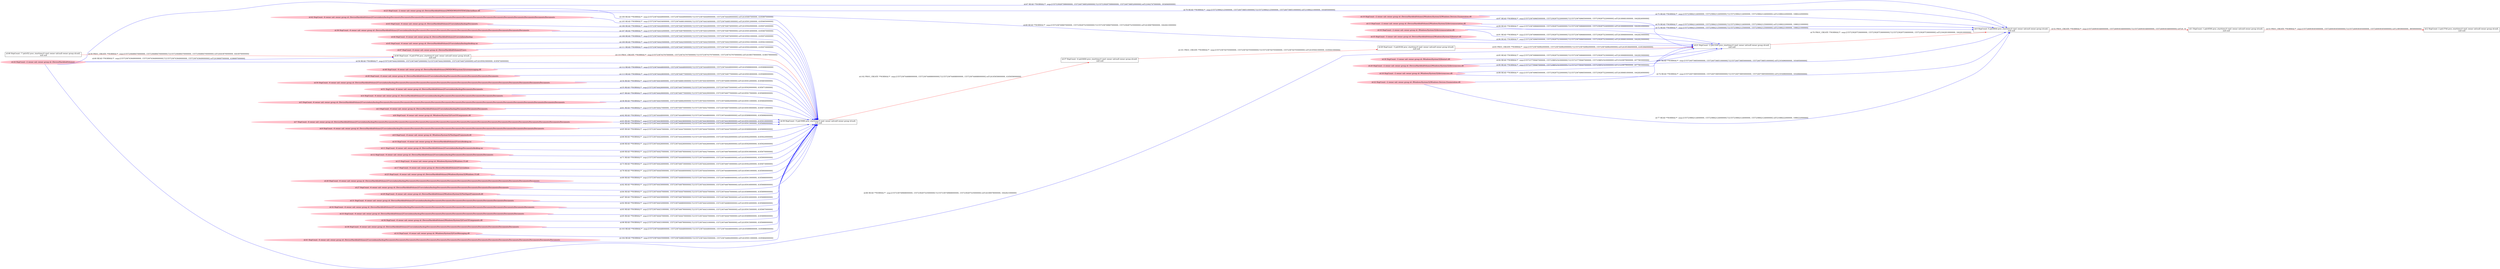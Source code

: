 digraph  {
rankdir=LR
"0"[color=black,label="id:0 HopCount: 0 pid:6844 proc_starttime:0 cmd: owner uid:null owner group id:null,\n null null", shape=box,style=solid];
"1"[color=black,label="id:1 HopCount: 1 pid:6500 proc_starttime:0 cmd: owner uid:null owner group id:null,\n null null", shape=box,style=solid];
"0" -> "1" [id=52,__obj="PROC_CREATE"color=red,label="id:52 PROC_CREATE **NORMAL**  seqs:[1557240930346000000, 1557240930346000000] T:[1557240930346000000, 1557240930346000000] relT:[0, 0]",style=solid];
"2"[color=black,label="id:2 HopCount: 2 pid:3744 proc_starttime:0 cmd: owner uid:null owner group id:null,\n null null", shape=box,style=solid];
"1" -> "2" [id=53,__obj="PROC_CREATE"color=red,label="id:53 PROC_CREATE **NORMAL**  seqs:[1557240939305000000, 1557240939305000000] T:[1557240939305000000, 1557240939305000000] relT:[-8959000000, -8959000000]",style=solid];
"50"[color=pink,label="id:50 HopCount: -6 owner uid: owner group id: /Device/HarddiskVolume2/Users/admin/backup/Documents/Documents/Documents/Documents/Documents/Documents/Documents/Documents/Documents/Documents/Documents/Documents/Documents/Documents/Documents ", shape=oval,style=filled];
"39"[color=black,label="id:39 HopCount: -5 pid:5096 proc_starttime:0 cmd: owner uid:null owner group id:null,\n null null", shape=box,style=solid];
"50" -> "39" [id=54,__obj="READ"color=blue,label="id:54 READ **NORMAL**  seqs:[1557236744434000000, 1557236744681000000] T:[1557236744434000000, 1557236744681000000] relT:[4185912000000, 4185665000000]",style=solid];
"51"[color=pink,label="id:51 HopCount: -6 owner uid: owner group id: /Device/HarddiskVolume2/Users/admin/backup/Documents/Documents ", shape=oval,style=filled];
"51" -> "39" [id=55,__obj="READ"color=blue,label="id:55 READ **NORMAL**  seqs:[1557236744426000000, 1557236744675000000] T:[1557236744426000000, 1557236744675000000] relT:[4185920000000, 4185671000000]",style=solid];
"24"[color=pink,label="id:24 HopCount: -2 owner uid: owner group id: /Device/HarddiskVolume2 ", shape=oval,style=filled];
"24" -> "39" [id=56,__obj="READ"color=blue,label="id:56 READ **NORMAL**  seqs:[1557236744423000000, 1557236744672000000] T:[1557236744423000000, 1557236744672000000] relT:[4185923000000, 4185674000000]",style=solid];
"4"[color=pink,label="id:4 HopCount: -6 owner uid: owner group id: /Device/HarddiskVolume2/Users/admin/backup/Documents/Documents/Documents/Documents/Documents/Documents ", shape=oval,style=filled];
"4" -> "39" [id=57,__obj="READ"color=blue,label="id:57 READ **NORMAL**  seqs:[1557236744429000000, 1557236744677000000] T:[1557236744429000000, 1557236744677000000] relT:[4185917000000, 4185669000000]",style=solid];
"5"[color=pink,label="id:5 HopCount: -6 owner uid: owner group id: /Device/HarddiskVolume2/Users/admin/backup/Documents/Documents/Documents/Documents/Documents/Documents/Documents/Documents/Documents/Documents/Documents/Documents/Documents/Documents/Documents/Documents/Documents/Documents ", shape=oval,style=filled];
"5" -> "39" [id=58,__obj="READ"color=blue,label="id:58 READ **NORMAL**  seqs:[1557236744435000000, 1557236744682000000] T:[1557236744435000000, 1557236744682000000] relT:[4185911000000, 4185664000000]",style=solid];
"46"[color=black,label="id:46 HopCount: -7 pid:452 proc_starttime:0 cmd: owner uid:null owner group id:null,\n null null", shape=box,style=solid];
"40"[color=black,label="id:40 HopCount: -6 pid:4704 proc_starttime:0 cmd: owner uid:null owner group id:null,\n null null", shape=box,style=solid];
"46" -> "40" [id=59,__obj="PROC_CREATE"color=red,label="id:59 PROC_CREATE **NORMAL**  seqs:[1557236486470000000, 1557236486470000000] T:[1557236486470000000, 1557236486470000000] relT:[4443876000000, 4443876000000]",style=solid];
"24" -> "40" [id=60,__obj="READ"color=blue,label="id:60 READ **NORMAL**  seqs:[1557236743649000000, 1557236743649000000] T:[1557236743649000000, 1557236743649000000] relT:[4186697000000, 4186697000000]",style=solid];
"3"[color=pink,label="id:3 HopCount: -6 owner uid: owner group id: /Device/HarddiskVolume2/Users/admin/backup/Documents/Documents/Documents ", shape=oval,style=filled];
"3" -> "39" [id=61,__obj="READ"color=blue,label="id:61 READ **NORMAL**  seqs:[1557236744427000000, 1557236744675000000] T:[1557236744427000000, 1557236744675000000] relT:[4185919000000, 4185671000000]",style=solid];
"6"[color=pink,label="id:6 HopCount: -6 owner uid: owner group id: /Windows/System32/CoreUIComponents.dll ", shape=oval,style=filled];
"6" -> "39" [id=62,__obj="READ"color=blue,label="id:62 READ **NORMAL**  seqs:[1557236744448000000, 1557236744448000000] T:[1557236744448000000, 1557236744448000000] relT:[4185898000000, 4185898000000]",style=solid];
"7"[color=pink,label="id:7 HopCount: -6 owner uid: owner group id: /Device/HarddiskVolume2/Users/admin/backup/Documents/Documents/Documents/Documents/Documents/Documents/Documents/Documents/Documents/Documents/Documents/Documents/Documents/Documents/Documents/Documents/Documents/Documents/Documents ", shape=oval,style=filled];
"7" -> "39" [id=63,__obj="READ"color=blue,label="id:63 READ **NORMAL**  seqs:[1557236744436000000, 1557236744436000000] T:[1557236744436000000, 1557236744436000000] relT:[4185910000000, 4185910000000]",style=solid];
"8"[color=pink,label="id:8 HopCount: -6 owner uid: owner group id: /Device/HarddiskVolume2/Users/admin/backup/Documents/Documents/Documents/Documents/Documents/Documents/Documents/Documents/Documents/Documents/Documents/Documents/Documents/Documents ", shape=oval,style=filled];
"8" -> "39" [id=64,__obj="READ"color=blue,label="id:64 READ **NORMAL**  seqs:[1557236744433000000, 1557236744680000000] T:[1557236744433000000, 1557236744680000000] relT:[4185913000000, 4185666000000]",style=solid];
"9"[color=pink,label="id:9 HopCount: -6 owner uid: owner group id: /Windows/System32/TextInputFramework.dll ", shape=oval,style=filled];
"9" -> "39" [id=65,__obj="READ"color=blue,label="id:65 READ **NORMAL**  seqs:[1557236744447000000, 1557236744447000000] T:[1557236744447000000, 1557236744447000000] relT:[4185899000000, 4185899000000]",style=solid];
"10"[color=pink,label="id:10 HopCount: -6 owner uid: owner group id: /Device/HarddiskVolume2/Users/desktop.ini ", shape=oval,style=filled];
"10" -> "39" [id=66,__obj="READ"color=blue,label="id:66 READ **NORMAL**  seqs:[1557236744424000000, 1557236744424000000] T:[1557236744424000000, 1557236744424000000] relT:[4185922000000, 4185922000000]",style=solid];
"24" -> "0" [id=67,__obj="READ"color=blue,label="id:67 READ **NORMAL**  seqs:[1557239287599000000, 1557240736852000000] T:[1557239287599000000, 1557240736852000000] relT:[1642747000000, 193494000000]",style=solid];
"11"[color=pink,label="id:11 HopCount: -6 owner uid: owner group id: /Device/HarddiskVolume2/Users/admin/backup/Documents/desktop.ini ", shape=oval,style=filled];
"11" -> "39" [id=68,__obj="READ"color=blue,label="id:68 READ **NORMAL**  seqs:[1557236744426000000, 1557236744426000000] T:[1557236744426000000, 1557236744426000000] relT:[4185920000000, 4185920000000]",style=solid];
"12"[color=pink,label="id:12 HopCount: -6 owner uid: owner group id: /Device/HarddiskVolume2/Users/admin/backup/Documents/Documents/Documents/Documents ", shape=oval,style=filled];
"12" -> "39" [id=69,__obj="READ"color=blue,label="id:69 READ **NORMAL**  seqs:[1557236744427000000, 1557236744676000000] T:[1557236744427000000, 1557236744676000000] relT:[4185919000000, 4185670000000]",style=solid];
"13"[color=pink,label="id:13 HopCount: -2 owner uid: owner group id: /Device/HarddiskVolume2/Windows/System32/deviceassociation.dll ", shape=oval,style=filled];
"13" -> "0" [id=70,__obj="READ"color=blue,label="id:70 READ **NORMAL**  seqs:[1557239842124000000, 1557239842125000000] T:[1557239842124000000, 1557239842125000000] relT:[1088222000000, 1088221000000]",style=solid];
"15"[color=pink,label="id:15 HopCount: -6 owner uid: owner group id: /Windows/System32/Windows.UI.dll ", shape=oval,style=filled];
"15" -> "39" [id=71,__obj="READ"color=blue,label="id:71 READ **NORMAL**  seqs:[1557236744446000000, 1557236744446000000] T:[1557236744446000000, 1557236744446000000] relT:[4185900000000, 4185900000000]",style=solid];
"16"[color=pink,label="id:16 HopCount: -2 owner uid: owner group id: /Windows/System32/deviceassociation.dll ", shape=oval,style=filled];
"16" -> "0" [id=72,__obj="READ"color=blue,label="id:72 READ **NORMAL**  seqs:[1557239842125000000, 1557239842125000000] T:[1557239842125000000, 1557239842125000000] relT:[1088221000000, 1088221000000]",style=solid];
"17"[color=pink,label="id:17 HopCount: -6 owner uid: owner group id: /Device/HarddiskVolume2/Users/admin ", shape=oval,style=filled];
"17" -> "39" [id=73,__obj="READ"color=blue,label="id:73 READ **NORMAL**  seqs:[1557236744424000000, 1557236744673000000] T:[1557236744424000000, 1557236744673000000] relT:[4185922000000, 4185673000000]",style=solid];
"18"[color=pink,label="id:18 HopCount: -2 owner uid: owner group id: /Windows/System32/deviceaccess.dll ", shape=oval,style=filled];
"18" -> "0" [id=74,__obj="READ"color=blue,label="id:74 READ **NORMAL**  seqs:[1557240736850000000, 1557240736850000000] T:[1557240736850000000, 1557240736850000000] relT:[193496000000, 193496000000]",style=solid];
"19"[color=pink,label="id:19 HopCount: -2 owner uid: owner group id: /Device/HarddiskVolume2/Windows/System32/Windows.Devices.Enumeration.dll ", shape=oval,style=filled];
"19" -> "0" [id=75,__obj="READ"color=blue,label="id:75 READ **NORMAL**  seqs:[1557239842124000000, 1557239842124000000] T:[1557239842124000000, 1557239842124000000] relT:[1088222000000, 1088222000000]",style=solid];
"21"[color=black,label="id:21 HopCount: -2 pid:5500 proc_starttime:0 cmd: owner uid:null owner group id:null,\n null null", shape=box,style=solid];
"21" -> "0" [id=76,__obj="PROC_CREATE"color=red,label="id:76 PROC_CREATE **NORMAL**  seqs:[1557239287536000000, 1557239287536000000] T:[1557239287536000000, 1557239287536000000] relT:[1642810000000, 1642810000000]",style=solid];
"22"[color=pink,label="id:22 HopCount: -2 owner uid: owner group id: /Windows/System32/Windows.Devices.Enumeration.dll ", shape=oval,style=filled];
"22" -> "0" [id=77,__obj="READ"color=blue,label="id:77 READ **NORMAL**  seqs:[1557239842124000000, 1557239842124000000] T:[1557239842124000000, 1557239842124000000] relT:[1088222000000, 1088222000000]",style=solid];
"23"[color=pink,label="id:23 HopCount: -2 owner uid: owner group id: /Device/HarddiskVolume2/WINDOWS/SYSTEM32/kernelbase.dll ", shape=oval,style=filled];
"23" -> "0" [id=78,__obj="READ"color=blue,label="id:78 READ **NORMAL**  seqs:[1557239842125000000, 1557240736851000000] T:[1557239842125000000, 1557240736851000000] relT:[1088221000000, 193495000000]",style=solid];
"25"[color=pink,label="id:25 HopCount: -6 owner uid: owner group id: /Device/HarddiskVolume2/Windows/System32/Windows.UI.dll ", shape=oval,style=filled];
"25" -> "39" [id=79,__obj="READ"color=blue,label="id:79 READ **NORMAL**  seqs:[1557236744445000000, 1557236744446000000] T:[1557236744445000000, 1557236744446000000] relT:[4185901000000, 4185900000000]",style=solid];
"26"[color=pink,label="id:26 HopCount: -6 owner uid: owner group id: /Device/HarddiskVolume2/Users/admin/backup/Documents/Documents/Documents/Documents/Documents/Documents/Documents/Documents/Documents/Documents/Documents/Documents/Documents ", shape=oval,style=filled];
"26" -> "39" [id=80,__obj="READ"color=blue,label="id:80 READ **NORMAL**  seqs:[1557236744433000000, 1557236744680000000] T:[1557236744433000000, 1557236744680000000] relT:[4185913000000, 4185666000000]",style=solid];
"20"[color=pink,label="id:20 HopCount: -2 owner uid: owner group id: /Device/HarddiskVolume2/Windows/System32/deviceaccess.dll ", shape=oval,style=filled];
"20" -> "0" [id=81,__obj="READ"color=blue,label="id:81 READ **NORMAL**  seqs:[1557240736850000000, 1557240736851000000] T:[1557240736850000000, 1557240736851000000] relT:[193496000000, 193495000000]",style=solid];
"27"[color=pink,label="id:27 HopCount: -6 owner uid: owner group id: /Device/HarddiskVolume2/Users/admin/backup/Documents/Documents/Documents/Documents/Documents/Documents/Documents ", shape=oval,style=filled];
"27" -> "39" [id=82,__obj="READ"color=blue,label="id:82 READ **NORMAL**  seqs:[1557236744430000000, 1557236744678000000] T:[1557236744430000000, 1557236744678000000] relT:[4185916000000, 4185668000000]",style=solid];
"28"[color=black,label="id:28 HopCount: -3 pid:8164 proc_starttime:0 cmd: owner uid:null owner group id:null,\n null null", shape=box,style=solid];
"28" -> "21" [id=83,__obj="PROC_CREATE"color=red,label="id:83 PROC_CREATE **NORMAL**  seqs:[1557236744962000000, 1557236744962000000] T:[1557236744962000000, 1557236744962000000] relT:[4185384000000, 4185384000000]",style=solid];
"29"[color=pink,label="id:29 HopCount: -6 owner uid: owner group id: /Device/HarddiskVolume2/Windows/System32/TextInputFramework.dll ", shape=oval,style=filled];
"29" -> "39" [id=84,__obj="READ"color=blue,label="id:84 READ **NORMAL**  seqs:[1557236744447000000, 1557236744447000000] T:[1557236744447000000, 1557236744447000000] relT:[4185899000000, 4185899000000]",style=solid];
"30"[color=pink,label="id:30 HopCount: -3 owner uid: owner group id: /Windows/System32/biwinrt.dll ", shape=oval,style=filled];
"30" -> "21" [id=85,__obj="READ"color=blue,label="id:85 READ **NORMAL**  seqs:[1557236749666000000, 1557239287523000000] T:[1557236749666000000, 1557239287523000000] relT:[4180680000000, 1642823000000]",style=solid];
"24" -> "21" [id=86,__obj="READ"color=blue,label="id:86 READ **NORMAL**  seqs:[1557236749668000000, 1557239287525000000] T:[1557236749668000000, 1557239287525000000] relT:[4180678000000, 1642821000000]",style=solid];
"31"[color=pink,label="id:31 HopCount: -6 owner uid: owner group id: /Device/HarddiskVolume2/Users/admin/backup/Documents/Documents/Documents/Documents/Documents/Documents/Documents/Documents ", shape=oval,style=filled];
"31" -> "39" [id=87,__obj="READ"color=blue,label="id:87 READ **NORMAL**  seqs:[1557236744430000000, 1557236744678000000] T:[1557236744430000000, 1557236744678000000] relT:[4185916000000, 4185668000000]",style=solid];
"22" -> "21" [id=88,__obj="READ"color=blue,label="id:88 READ **NORMAL**  seqs:[1557236749665000000, 1557239287522000000] T:[1557236749665000000, 1557239287522000000] relT:[4180681000000, 1642824000000]",style=solid];
"23" -> "21" [id=89,__obj="READ"color=blue,label="id:89 READ **NORMAL**  seqs:[1557236749667000000, 1557239287525000000] T:[1557236749667000000, 1557239287525000000] relT:[4180679000000, 1642821000000]",style=solid];
"18" -> "21" [id=90,__obj="READ"color=blue,label="id:90 READ **NORMAL**  seqs:[1557237709467000000, 1557238852543000000] T:[1557237709467000000, 1557238852543000000] relT:[3220879000000, 2077803000000]",style=solid];
"16" -> "21" [id=91,__obj="READ"color=blue,label="id:91 READ **NORMAL**  seqs:[1557236749666000000, 1557239287523000000] T:[1557236749666000000, 1557239287523000000] relT:[4180680000000, 1642823000000]",style=solid];
"32"[color=pink,label="id:32 HopCount: -6 owner uid: owner group id: /Device/HarddiskVolume2/Users/admin/backup/Documents/Documents/Documents/Documents/Documents/Documents/Documents/Documents/Documents/Documents/Documents/Documents ", shape=oval,style=filled];
"32" -> "39" [id=92,__obj="READ"color=blue,label="id:92 READ **NORMAL**  seqs:[1557236744432000000, 1557236744680000000] T:[1557236744432000000, 1557236744680000000] relT:[4185914000000, 4185666000000]",style=solid];
"33"[color=pink,label="id:33 HopCount: -6 owner uid: owner group id: /Device/HarddiskVolume2/Users/admin/backup/Documents/Documents/Documents/Documents/Documents/Documents/Documents/Documents/Documents/Documents ", shape=oval,style=filled];
"33" -> "39" [id=93,__obj="READ"color=blue,label="id:93 READ **NORMAL**  seqs:[1557236744431000000, 1557236744679000000] T:[1557236744431000000, 1557236744679000000] relT:[4185915000000, 4185667000000]",style=solid];
"20" -> "21" [id=94,__obj="READ"color=blue,label="id:94 READ **NORMAL**  seqs:[1557237709467000000, 1557238852543000000] T:[1557237709467000000, 1557238852543000000] relT:[3220879000000, 2077803000000]",style=solid];
"34"[color=pink,label="id:34 HopCount: -6 owner uid: owner group id: /Device/HarddiskVolume2/Windows/System32/CoreUIComponents.dll ", shape=oval,style=filled];
"34" -> "39" [id=95,__obj="READ"color=blue,label="id:95 READ **NORMAL**  seqs:[1557236744447000000, 1557236744447000000] T:[1557236744447000000, 1557236744447000000] relT:[4185899000000, 4185899000000]",style=solid];
"35"[color=pink,label="id:35 HopCount: -3 owner uid: owner group id: /Device/HarddiskVolume2/Windows/System32/biwinrt.dll ", shape=oval,style=filled];
"35" -> "21" [id=96,__obj="READ"color=blue,label="id:96 READ **NORMAL**  seqs:[1557236749665000000, 1557239287523000000] T:[1557236749665000000, 1557239287523000000] relT:[4180681000000, 1642823000000]",style=solid];
"19" -> "21" [id=97,__obj="READ"color=blue,label="id:97 READ **NORMAL**  seqs:[1557236749665000000, 1557239287522000000] T:[1557236749665000000, 1557239287522000000] relT:[4180681000000, 1642824000000]",style=solid];
"36"[color=pink,label="id:36 HopCount: -6 owner uid: owner group id: /Device/HarddiskVolume2/Users/admin/backup/Documents/Documents/Documents/Documents/Documents/Documents/Documents/Documents/Documents ", shape=oval,style=filled];
"36" -> "39" [id=98,__obj="READ"color=blue,label="id:98 READ **NORMAL**  seqs:[1557236744431000000, 1557236744678000000] T:[1557236744431000000, 1557236744678000000] relT:[4185915000000, 4185668000000]",style=solid];
"13" -> "21" [id=99,__obj="READ"color=blue,label="id:99 READ **NORMAL**  seqs:[1557236749666000000, 1557239287524000000] T:[1557236749666000000, 1557239287524000000] relT:[4180680000000, 1642822000000]",style=solid];
"23" -> "39" [id=100,__obj="READ"color=blue,label="id:100 READ **NORMAL**  seqs:[1557236744449000000, 1557236744449000000] T:[1557236744449000000, 1557236744449000000] relT:[4185897000000, 4185897000000]",style=solid];
"37"[color=black,label="id:37 HopCount: -4 pid:6404 proc_starttime:0 cmd: owner uid:null owner group id:null,\n null null", shape=box,style=solid];
"37" -> "28" [id=101,__obj="PROC_CREATE"color=red,label="id:101 PROC_CREATE **NORMAL**  seqs:[1557236744705000000, 1557236744705000000] T:[1557236744705000000, 1557236744705000000] relT:[4185641000000, 4185641000000]",style=solid];
"39" -> "37" [id=102,__obj="PROC_CREATE"color=red,label="id:102 PROC_CREATE **NORMAL**  seqs:[1557236744688000000, 1557236744688000000] T:[1557236744688000000, 1557236744688000000] relT:[4185658000000, 4185658000000]",style=solid];
"14"[color=pink,label="id:14 HopCount: -6 owner uid: owner group id: /Windows/System32/CoreMessaging.dll ", shape=oval,style=filled];
"14" -> "39" [id=103,__obj="READ"color=blue,label="id:103 READ **NORMAL**  seqs:[1557236744448000000, 1557236744448000000] T:[1557236744448000000, 1557236744448000000] relT:[4185898000000, 4185898000000]",style=solid];
"41"[color=pink,label="id:41 HopCount: -6 owner uid: owner group id: /Device/HarddiskVolume2/Users/admin/backup/Documents/Documents/Documents/Documents/Documents/Documents/Documents/Documents/Documents/Documents/Documents/Documents/Documents/Documents/Documents/Documents/Documents ", shape=oval,style=filled];
"41" -> "39" [id=104,__obj="READ"color=blue,label="id:104 READ **NORMAL**  seqs:[1557236744435000000, 1557236744682000000] T:[1557236744435000000, 1557236744682000000] relT:[4185911000000, 4185664000000]",style=solid];
"42"[color=pink,label="id:42 HopCount: -6 owner uid: owner group id: /Device/HarddiskVolume2/Users/admin/backup/Documents/Documents/Documents/Documents/Documents/Documents/Documents/Documents/Documents/Documents/Documents/Documents/Documents/Documents/Documents/Documents ", shape=oval,style=filled];
"42" -> "39" [id=105,__obj="READ"color=blue,label="id:105 READ **NORMAL**  seqs:[1557236744434000000, 1557236744681000000] T:[1557236744434000000, 1557236744681000000] relT:[4185912000000, 4185665000000]",style=solid];
"43"[color=pink,label="id:43 HopCount: -6 owner uid: owner group id: /Device/HarddiskVolume2/Users/admin/backup/Documents ", shape=oval,style=filled];
"43" -> "39" [id=106,__obj="READ"color=blue,label="id:106 READ **NORMAL**  seqs:[1557236744426000000, 1557236744674000000] T:[1557236744426000000, 1557236744674000000] relT:[4185920000000, 4185672000000]",style=solid];
"38"[color=pink,label="id:38 HopCount: -6 owner uid: owner group id: /Device/HarddiskVolume2/Users/admin/backup/Documents/Documents/Documents/Documents/Documents/Documents/Documents/Documents/Documents/Documents/Documents ", shape=oval,style=filled];
"38" -> "39" [id=107,__obj="READ"color=blue,label="id:107 READ **NORMAL**  seqs:[1557236744432000000, 1557236744679000000] T:[1557236744432000000, 1557236744679000000] relT:[4185914000000, 4185667000000]",style=solid];
"44"[color=pink,label="id:44 HopCount: -6 owner uid: owner group id: /Device/HarddiskVolume2/Users/admin/backup ", shape=oval,style=filled];
"44" -> "39" [id=108,__obj="READ"color=blue,label="id:108 READ **NORMAL**  seqs:[1557236744425000000, 1557236744674000000] T:[1557236744425000000, 1557236744674000000] relT:[4185921000000, 4185672000000]",style=solid];
"45"[color=pink,label="id:45 HopCount: -6 owner uid: owner group id: /Device/HarddiskVolume2/Users/admin/backup/desktop.ini ", shape=oval,style=filled];
"45" -> "39" [id=109,__obj="READ"color=blue,label="id:109 READ **NORMAL**  seqs:[1557236744425000000, 1557236744425000000] T:[1557236744425000000, 1557236744425000000] relT:[4185921000000, 4185921000000]",style=solid];
"40" -> "39" [id=110,__obj="PROC_CREATE"color=red,label="id:110 PROC_CREATE **NORMAL**  seqs:[1557236743767000000, 1557236743767000000] T:[1557236743767000000, 1557236743767000000] relT:[4186579000000, 4186579000000]",style=solid];
"47"[color=pink,label="id:47 HopCount: -6 owner uid: owner group id: /Device/HarddiskVolume2/Users ", shape=oval,style=filled];
"47" -> "39" [id=111,__obj="READ"color=blue,label="id:111 READ **NORMAL**  seqs:[1557236744424000000, 1557236744673000000] T:[1557236744424000000, 1557236744673000000] relT:[4185922000000, 4185673000000]",style=solid];
"48"[color=pink,label="id:48 HopCount: -6 owner uid: owner group id: /Device/HarddiskVolume2/WINDOWS/system32/coremessaging.dll ", shape=oval,style=filled];
"48" -> "39" [id=112,__obj="READ"color=blue,label="id:112 READ **NORMAL**  seqs:[1557236744448000000, 1557236744448000000] T:[1557236744448000000, 1557236744448000000] relT:[4185898000000, 4185898000000]",style=solid];
"49"[color=pink,label="id:49 HopCount: -6 owner uid: owner group id: /Device/HarddiskVolume2/Users/admin/backup/Documents/Documents/Documents/Documents/Documents ", shape=oval,style=filled];
"49" -> "39" [id=113,__obj="READ"color=blue,label="id:113 READ **NORMAL**  seqs:[1557236744428000000, 1557236744677000000] T:[1557236744428000000, 1557236744677000000] relT:[4185918000000, 4185669000000]",style=solid];
}